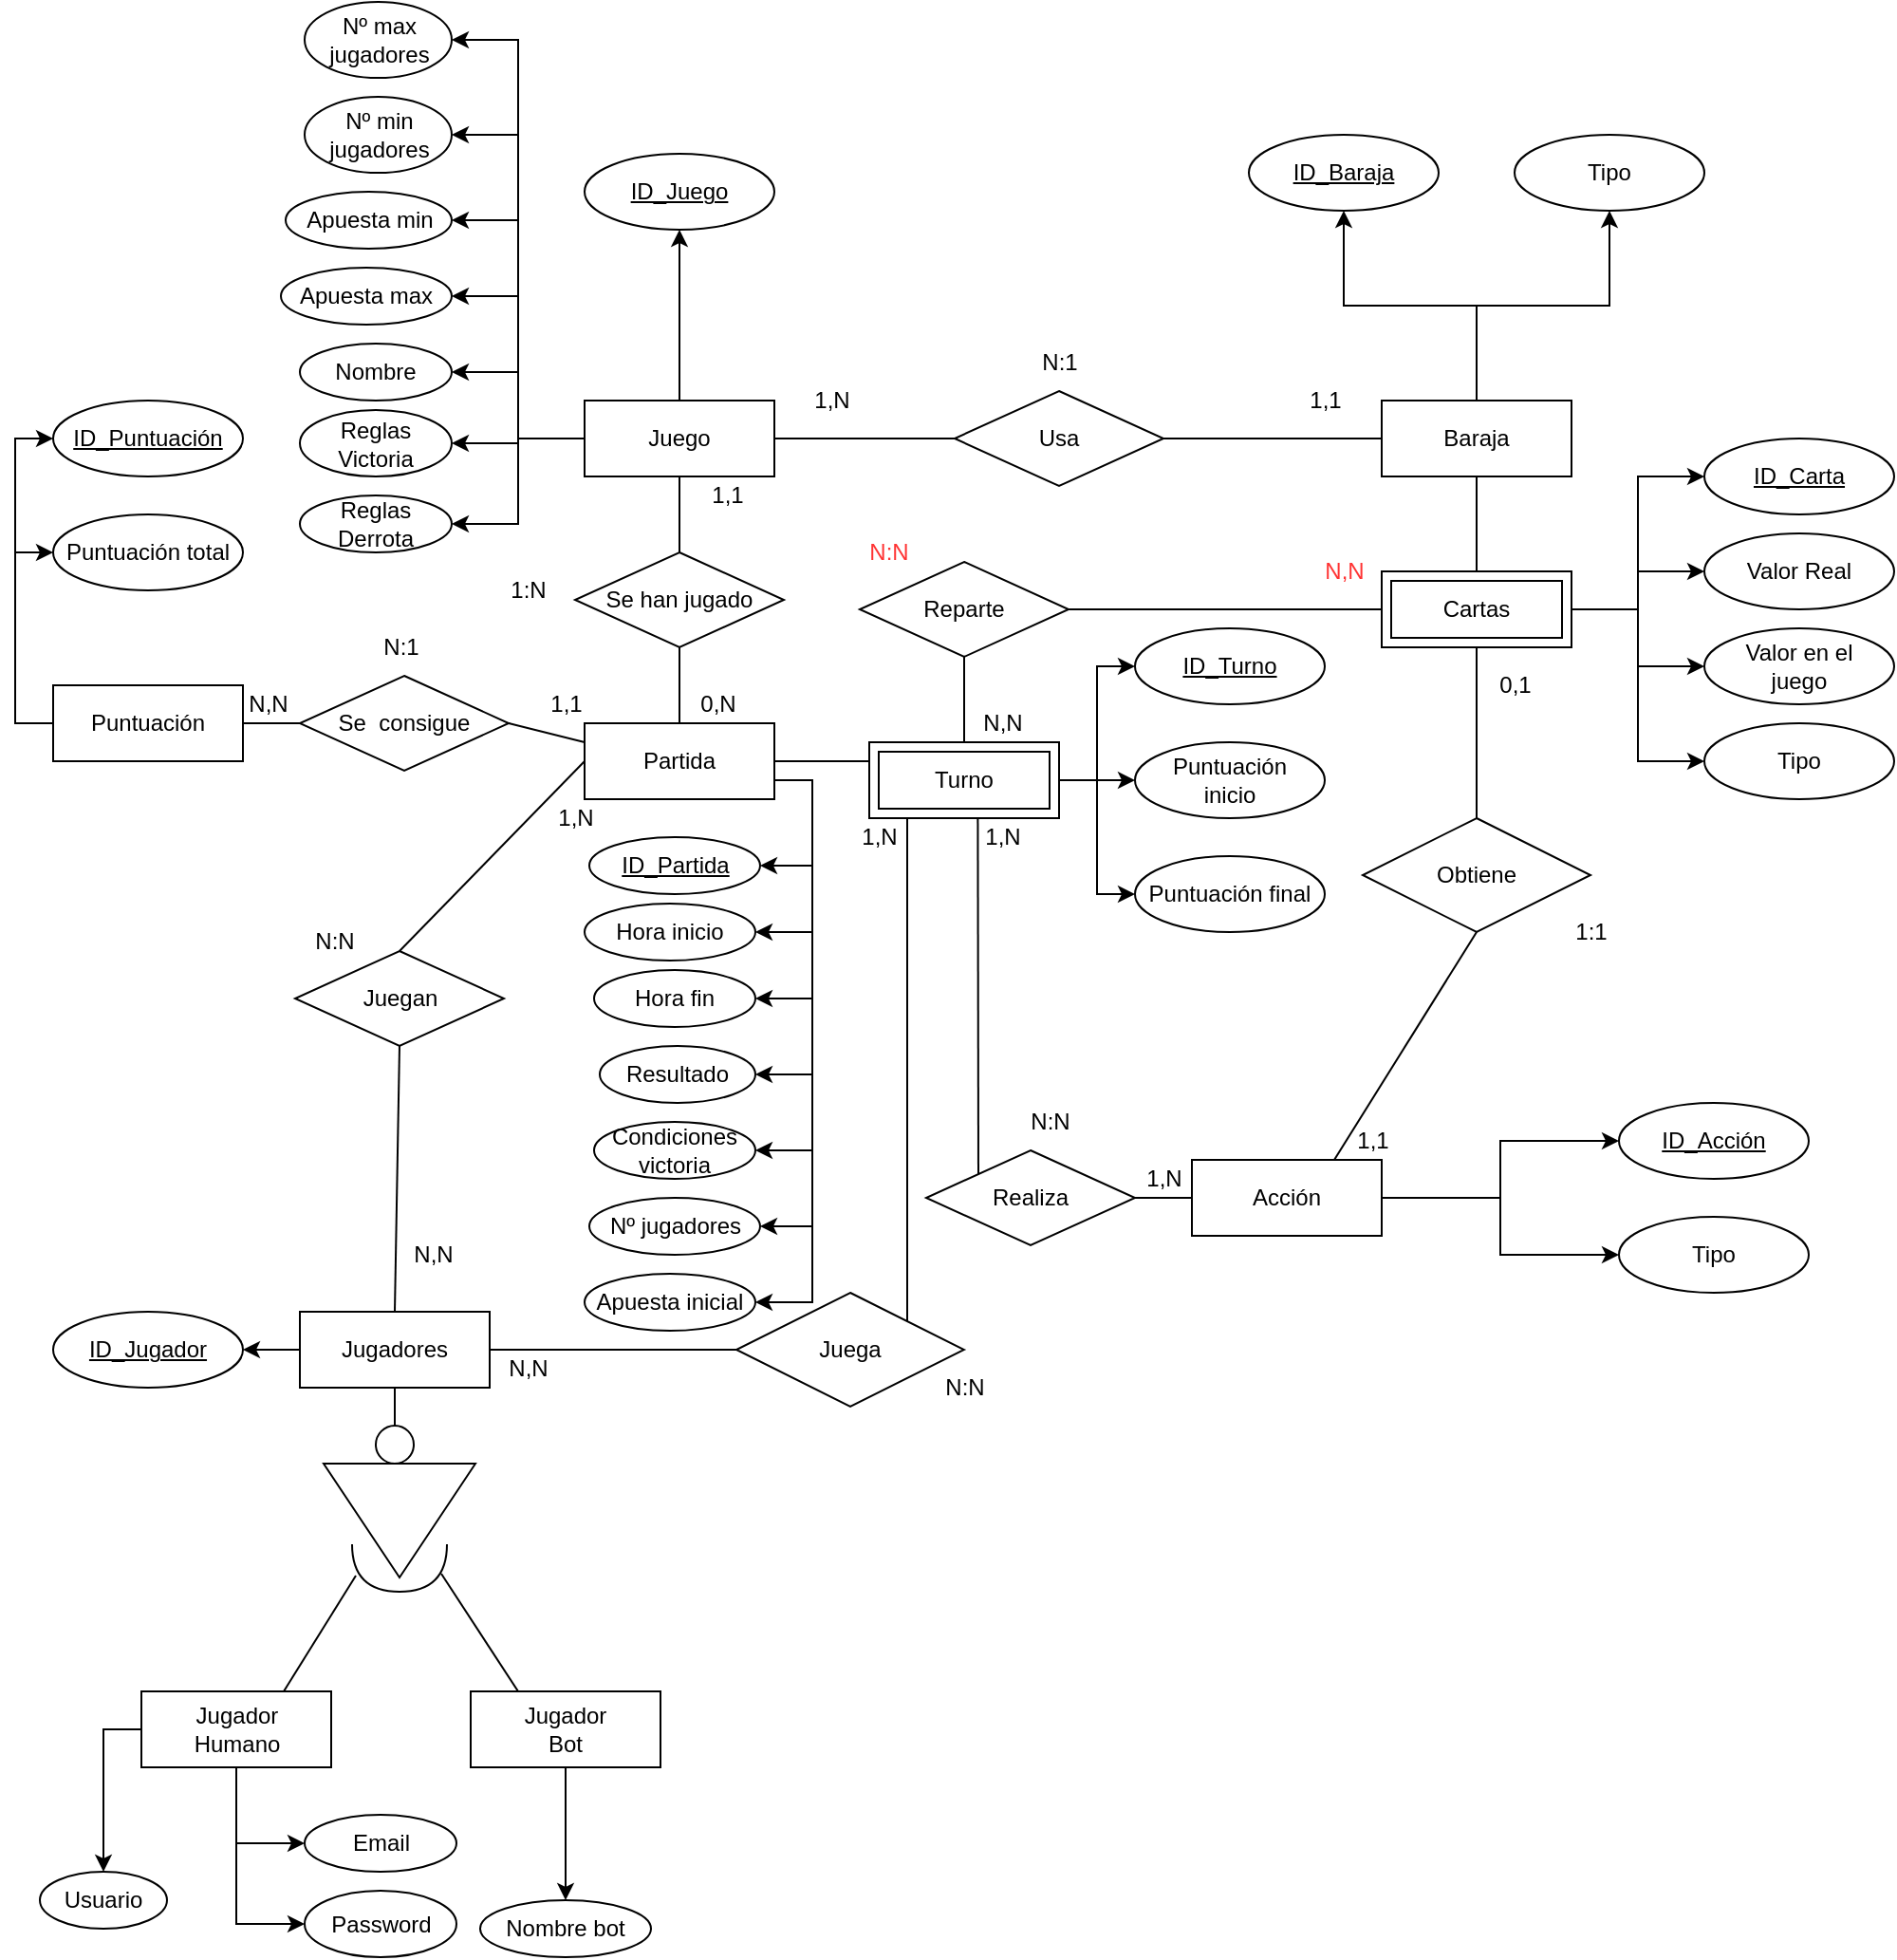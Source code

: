 <mxfile version="13.10.8" type="device"><diagram id="1cY_mWKuVkH1MCfgmkIF" name="Page-1"><mxGraphModel dx="2249" dy="794" grid="1" gridSize="10" guides="1" tooltips="1" connect="1" arrows="1" fold="1" page="1" pageScale="1" pageWidth="827" pageHeight="1169" math="0" shadow="0"><root><mxCell id="0"/><mxCell id="1" parent="0"/><mxCell id="3F8HKT8NNfmzHzhfL1nw-1" style="edgeStyle=orthogonalEdgeStyle;rounded=0;orthogonalLoop=1;jettySize=auto;html=1;exitX=0.5;exitY=0;exitDx=0;exitDy=0;entryX=0.5;entryY=1;entryDx=0;entryDy=0;" edge="1" parent="1" source="3F8HKT8NNfmzHzhfL1nw-9" target="3F8HKT8NNfmzHzhfL1nw-67"><mxGeometry relative="1" as="geometry"/></mxCell><mxCell id="3F8HKT8NNfmzHzhfL1nw-2" style="edgeStyle=orthogonalEdgeStyle;rounded=0;orthogonalLoop=1;jettySize=auto;html=1;exitX=0;exitY=0.5;exitDx=0;exitDy=0;entryX=1;entryY=0.5;entryDx=0;entryDy=0;" edge="1" parent="1" source="3F8HKT8NNfmzHzhfL1nw-9" target="3F8HKT8NNfmzHzhfL1nw-86"><mxGeometry relative="1" as="geometry"/></mxCell><mxCell id="3F8HKT8NNfmzHzhfL1nw-3" style="edgeStyle=orthogonalEdgeStyle;rounded=0;orthogonalLoop=1;jettySize=auto;html=1;exitX=0;exitY=0.5;exitDx=0;exitDy=0;entryX=1;entryY=0.5;entryDx=0;entryDy=0;" edge="1" parent="1" source="3F8HKT8NNfmzHzhfL1nw-9" target="3F8HKT8NNfmzHzhfL1nw-87"><mxGeometry relative="1" as="geometry"/></mxCell><mxCell id="3F8HKT8NNfmzHzhfL1nw-4" style="edgeStyle=orthogonalEdgeStyle;rounded=0;orthogonalLoop=1;jettySize=auto;html=1;exitX=0;exitY=0.5;exitDx=0;exitDy=0;entryX=1;entryY=0.5;entryDx=0;entryDy=0;" edge="1" parent="1" source="3F8HKT8NNfmzHzhfL1nw-9" target="3F8HKT8NNfmzHzhfL1nw-88"><mxGeometry relative="1" as="geometry"/></mxCell><mxCell id="3F8HKT8NNfmzHzhfL1nw-5" style="edgeStyle=orthogonalEdgeStyle;rounded=0;orthogonalLoop=1;jettySize=auto;html=1;exitX=0;exitY=0.5;exitDx=0;exitDy=0;entryX=1;entryY=0.5;entryDx=0;entryDy=0;" edge="1" parent="1" source="3F8HKT8NNfmzHzhfL1nw-9" target="3F8HKT8NNfmzHzhfL1nw-89"><mxGeometry relative="1" as="geometry"/></mxCell><mxCell id="3F8HKT8NNfmzHzhfL1nw-6" style="edgeStyle=orthogonalEdgeStyle;rounded=0;orthogonalLoop=1;jettySize=auto;html=1;exitX=0;exitY=0.5;exitDx=0;exitDy=0;entryX=1;entryY=0.5;entryDx=0;entryDy=0;" edge="1" parent="1" source="3F8HKT8NNfmzHzhfL1nw-9" target="3F8HKT8NNfmzHzhfL1nw-90"><mxGeometry relative="1" as="geometry"/></mxCell><mxCell id="3F8HKT8NNfmzHzhfL1nw-7" style="edgeStyle=orthogonalEdgeStyle;rounded=0;orthogonalLoop=1;jettySize=auto;html=1;exitX=0;exitY=0.5;exitDx=0;exitDy=0;entryX=1;entryY=0.5;entryDx=0;entryDy=0;" edge="1" parent="1" source="3F8HKT8NNfmzHzhfL1nw-9" target="3F8HKT8NNfmzHzhfL1nw-91"><mxGeometry relative="1" as="geometry"/></mxCell><mxCell id="3F8HKT8NNfmzHzhfL1nw-8" style="edgeStyle=orthogonalEdgeStyle;rounded=0;orthogonalLoop=1;jettySize=auto;html=1;exitX=0;exitY=0.5;exitDx=0;exitDy=0;entryX=1;entryY=0.5;entryDx=0;entryDy=0;" edge="1" parent="1" source="3F8HKT8NNfmzHzhfL1nw-9" target="3F8HKT8NNfmzHzhfL1nw-92"><mxGeometry relative="1" as="geometry"/></mxCell><mxCell id="3F8HKT8NNfmzHzhfL1nw-9" value="Juego" style="whiteSpace=wrap;html=1;align=center;" vertex="1" parent="1"><mxGeometry x="257" y="460" width="100" height="40" as="geometry"/></mxCell><mxCell id="3F8HKT8NNfmzHzhfL1nw-10" style="edgeStyle=orthogonalEdgeStyle;rounded=0;orthogonalLoop=1;jettySize=auto;html=1;exitX=1;exitY=0.75;exitDx=0;exitDy=0;entryX=1;entryY=0.5;entryDx=0;entryDy=0;" edge="1" parent="1" source="3F8HKT8NNfmzHzhfL1nw-17" target="3F8HKT8NNfmzHzhfL1nw-98"><mxGeometry relative="1" as="geometry"/></mxCell><mxCell id="3F8HKT8NNfmzHzhfL1nw-11" style="edgeStyle=orthogonalEdgeStyle;rounded=0;orthogonalLoop=1;jettySize=auto;html=1;exitX=1;exitY=0.75;exitDx=0;exitDy=0;entryX=1;entryY=0.5;entryDx=0;entryDy=0;" edge="1" parent="1" source="3F8HKT8NNfmzHzhfL1nw-17" target="3F8HKT8NNfmzHzhfL1nw-99"><mxGeometry relative="1" as="geometry"/></mxCell><mxCell id="3F8HKT8NNfmzHzhfL1nw-12" style="edgeStyle=orthogonalEdgeStyle;rounded=0;orthogonalLoop=1;jettySize=auto;html=1;exitX=1;exitY=0.75;exitDx=0;exitDy=0;entryX=1;entryY=0.5;entryDx=0;entryDy=0;" edge="1" parent="1" source="3F8HKT8NNfmzHzhfL1nw-17" target="3F8HKT8NNfmzHzhfL1nw-100"><mxGeometry relative="1" as="geometry"/></mxCell><mxCell id="3F8HKT8NNfmzHzhfL1nw-13" style="edgeStyle=orthogonalEdgeStyle;rounded=0;orthogonalLoop=1;jettySize=auto;html=1;exitX=1;exitY=0.75;exitDx=0;exitDy=0;entryX=1;entryY=0.5;entryDx=0;entryDy=0;" edge="1" parent="1" source="3F8HKT8NNfmzHzhfL1nw-17" target="3F8HKT8NNfmzHzhfL1nw-97"><mxGeometry relative="1" as="geometry"/></mxCell><mxCell id="3F8HKT8NNfmzHzhfL1nw-14" style="edgeStyle=orthogonalEdgeStyle;rounded=0;orthogonalLoop=1;jettySize=auto;html=1;exitX=1;exitY=0.75;exitDx=0;exitDy=0;entryX=1;entryY=0.5;entryDx=0;entryDy=0;" edge="1" parent="1" source="3F8HKT8NNfmzHzhfL1nw-17" target="3F8HKT8NNfmzHzhfL1nw-102"><mxGeometry relative="1" as="geometry"/></mxCell><mxCell id="3F8HKT8NNfmzHzhfL1nw-15" style="edgeStyle=orthogonalEdgeStyle;rounded=0;orthogonalLoop=1;jettySize=auto;html=1;exitX=1;exitY=0.75;exitDx=0;exitDy=0;entryX=1;entryY=0.5;entryDx=0;entryDy=0;" edge="1" parent="1" source="3F8HKT8NNfmzHzhfL1nw-17" target="3F8HKT8NNfmzHzhfL1nw-101"><mxGeometry relative="1" as="geometry"/></mxCell><mxCell id="3F8HKT8NNfmzHzhfL1nw-16" style="edgeStyle=orthogonalEdgeStyle;rounded=0;orthogonalLoop=1;jettySize=auto;html=1;exitX=1;exitY=0.75;exitDx=0;exitDy=0;entryX=1;entryY=0.5;entryDx=0;entryDy=0;" edge="1" parent="1" source="3F8HKT8NNfmzHzhfL1nw-17" target="3F8HKT8NNfmzHzhfL1nw-124"><mxGeometry relative="1" as="geometry"/></mxCell><mxCell id="3F8HKT8NNfmzHzhfL1nw-17" value="Partida" style="whiteSpace=wrap;html=1;align=center;" vertex="1" parent="1"><mxGeometry x="257" y="630" width="100" height="40" as="geometry"/></mxCell><mxCell id="3F8HKT8NNfmzHzhfL1nw-18" value="Se han jugado" style="shape=rhombus;perimeter=rhombusPerimeter;whiteSpace=wrap;html=1;align=center;" vertex="1" parent="1"><mxGeometry x="252" y="540" width="110" height="50" as="geometry"/></mxCell><mxCell id="3F8HKT8NNfmzHzhfL1nw-19" style="edgeStyle=orthogonalEdgeStyle;rounded=0;orthogonalLoop=1;jettySize=auto;html=1;exitX=0;exitY=0.5;exitDx=0;exitDy=0;entryX=1;entryY=0.5;entryDx=0;entryDy=0;" edge="1" parent="1" source="3F8HKT8NNfmzHzhfL1nw-20" target="3F8HKT8NNfmzHzhfL1nw-72"><mxGeometry relative="1" as="geometry"/></mxCell><mxCell id="3F8HKT8NNfmzHzhfL1nw-20" value="Jugadores" style="whiteSpace=wrap;html=1;align=center;" vertex="1" parent="1"><mxGeometry x="107" y="940" width="100" height="40" as="geometry"/></mxCell><mxCell id="3F8HKT8NNfmzHzhfL1nw-21" value="Juegan" style="shape=rhombus;perimeter=rhombusPerimeter;whiteSpace=wrap;html=1;align=center;" vertex="1" parent="1"><mxGeometry x="104.5" y="750" width="110" height="50" as="geometry"/></mxCell><mxCell id="3F8HKT8NNfmzHzhfL1nw-22" value="" style="triangle;whiteSpace=wrap;html=1;rotation=90;" vertex="1" parent="1"><mxGeometry x="129.5" y="1010" width="60" height="80" as="geometry"/></mxCell><mxCell id="3F8HKT8NNfmzHzhfL1nw-23" value="" style="ellipse;whiteSpace=wrap;html=1;aspect=fixed;" vertex="1" parent="1"><mxGeometry x="147" y="1000" width="20" height="20" as="geometry"/></mxCell><mxCell id="3F8HKT8NNfmzHzhfL1nw-24" value="" style="shape=requiredInterface;html=1;verticalLabelPosition=bottom;rotation=90;" vertex="1" parent="1"><mxGeometry x="147" y="1050" width="25" height="50" as="geometry"/></mxCell><mxCell id="3F8HKT8NNfmzHzhfL1nw-25" value="" style="endArrow=none;html=1;rounded=0;exitX=0.5;exitY=0;exitDx=0;exitDy=0;entryX=0;entryY=0.5;entryDx=0;entryDy=0;" edge="1" parent="1" source="3F8HKT8NNfmzHzhfL1nw-21" target="3F8HKT8NNfmzHzhfL1nw-17"><mxGeometry relative="1" as="geometry"><mxPoint x="87" y="710" as="sourcePoint"/><mxPoint x="247" y="680" as="targetPoint"/></mxGeometry></mxCell><mxCell id="3F8HKT8NNfmzHzhfL1nw-26" value="" style="endArrow=none;html=1;rounded=0;exitX=0.5;exitY=1;exitDx=0;exitDy=0;entryX=0.5;entryY=0;entryDx=0;entryDy=0;" edge="1" parent="1" source="3F8HKT8NNfmzHzhfL1nw-9" target="3F8HKT8NNfmzHzhfL1nw-18"><mxGeometry relative="1" as="geometry"><mxPoint x="157" y="720" as="sourcePoint"/><mxPoint x="317" y="720" as="targetPoint"/></mxGeometry></mxCell><mxCell id="3F8HKT8NNfmzHzhfL1nw-27" value="" style="endArrow=none;html=1;rounded=0;exitX=0.5;exitY=1;exitDx=0;exitDy=0;entryX=0.5;entryY=0;entryDx=0;entryDy=0;" edge="1" parent="1" source="3F8HKT8NNfmzHzhfL1nw-18" target="3F8HKT8NNfmzHzhfL1nw-17"><mxGeometry relative="1" as="geometry"><mxPoint x="267" y="730" as="sourcePoint"/><mxPoint x="427" y="730" as="targetPoint"/></mxGeometry></mxCell><mxCell id="3F8HKT8NNfmzHzhfL1nw-28" value="" style="endArrow=none;html=1;rounded=0;exitX=0.5;exitY=1;exitDx=0;exitDy=0;entryX=0.5;entryY=0;entryDx=0;entryDy=0;" edge="1" parent="1" source="3F8HKT8NNfmzHzhfL1nw-21" target="3F8HKT8NNfmzHzhfL1nw-20"><mxGeometry relative="1" as="geometry"><mxPoint x="87" y="710" as="sourcePoint"/><mxPoint x="247" y="710" as="targetPoint"/></mxGeometry></mxCell><mxCell id="3F8HKT8NNfmzHzhfL1nw-29" value="" style="endArrow=none;html=1;rounded=0;exitX=0.5;exitY=1;exitDx=0;exitDy=0;entryX=0.5;entryY=0;entryDx=0;entryDy=0;" edge="1" parent="1" source="3F8HKT8NNfmzHzhfL1nw-20" target="3F8HKT8NNfmzHzhfL1nw-23"><mxGeometry relative="1" as="geometry"><mxPoint x="317" y="810" as="sourcePoint"/><mxPoint x="477" y="810" as="targetPoint"/></mxGeometry></mxCell><mxCell id="3F8HKT8NNfmzHzhfL1nw-30" value="Usa" style="shape=rhombus;perimeter=rhombusPerimeter;whiteSpace=wrap;html=1;align=center;" vertex="1" parent="1"><mxGeometry x="452" y="455" width="110" height="50" as="geometry"/></mxCell><mxCell id="3F8HKT8NNfmzHzhfL1nw-31" style="edgeStyle=orthogonalEdgeStyle;rounded=0;orthogonalLoop=1;jettySize=auto;html=1;exitX=0.5;exitY=0;exitDx=0;exitDy=0;entryX=0.5;entryY=1;entryDx=0;entryDy=0;" edge="1" parent="1" source="3F8HKT8NNfmzHzhfL1nw-33" target="3F8HKT8NNfmzHzhfL1nw-69"><mxGeometry relative="1" as="geometry"/></mxCell><mxCell id="3F8HKT8NNfmzHzhfL1nw-32" style="edgeStyle=orthogonalEdgeStyle;rounded=0;orthogonalLoop=1;jettySize=auto;html=1;exitX=0.5;exitY=0;exitDx=0;exitDy=0;entryX=0.5;entryY=1;entryDx=0;entryDy=0;" edge="1" parent="1" source="3F8HKT8NNfmzHzhfL1nw-33" target="3F8HKT8NNfmzHzhfL1nw-78"><mxGeometry relative="1" as="geometry"/></mxCell><mxCell id="3F8HKT8NNfmzHzhfL1nw-33" value="Baraja" style="whiteSpace=wrap;html=1;align=center;" vertex="1" parent="1"><mxGeometry x="677" y="460" width="100" height="40" as="geometry"/></mxCell><mxCell id="3F8HKT8NNfmzHzhfL1nw-34" style="edgeStyle=orthogonalEdgeStyle;rounded=0;orthogonalLoop=1;jettySize=auto;html=1;exitX=1;exitY=0.5;exitDx=0;exitDy=0;entryX=0;entryY=0.5;entryDx=0;entryDy=0;" edge="1" parent="1" source="3F8HKT8NNfmzHzhfL1nw-38" target="3F8HKT8NNfmzHzhfL1nw-73"><mxGeometry relative="1" as="geometry"><mxPoint x="797" y="520" as="targetPoint"/></mxGeometry></mxCell><mxCell id="3F8HKT8NNfmzHzhfL1nw-35" style="edgeStyle=orthogonalEdgeStyle;rounded=0;orthogonalLoop=1;jettySize=auto;html=1;exitX=1;exitY=0.5;exitDx=0;exitDy=0;entryX=0;entryY=0.5;entryDx=0;entryDy=0;" edge="1" parent="1" source="3F8HKT8NNfmzHzhfL1nw-38" target="3F8HKT8NNfmzHzhfL1nw-74"><mxGeometry relative="1" as="geometry"/></mxCell><mxCell id="3F8HKT8NNfmzHzhfL1nw-36" style="edgeStyle=orthogonalEdgeStyle;rounded=0;orthogonalLoop=1;jettySize=auto;html=1;exitX=1;exitY=0.5;exitDx=0;exitDy=0;" edge="1" parent="1" source="3F8HKT8NNfmzHzhfL1nw-38" target="3F8HKT8NNfmzHzhfL1nw-75"><mxGeometry relative="1" as="geometry"/></mxCell><mxCell id="3F8HKT8NNfmzHzhfL1nw-37" style="edgeStyle=orthogonalEdgeStyle;rounded=0;orthogonalLoop=1;jettySize=auto;html=1;exitX=1;exitY=0.5;exitDx=0;exitDy=0;entryX=0;entryY=0.5;entryDx=0;entryDy=0;" edge="1" parent="1" source="3F8HKT8NNfmzHzhfL1nw-38" target="3F8HKT8NNfmzHzhfL1nw-76"><mxGeometry relative="1" as="geometry"/></mxCell><mxCell id="3F8HKT8NNfmzHzhfL1nw-38" value="Cartas" style="shape=ext;margin=3;double=1;whiteSpace=wrap;html=1;align=center;" vertex="1" parent="1"><mxGeometry x="677" y="550" width="100" height="40" as="geometry"/></mxCell><mxCell id="3F8HKT8NNfmzHzhfL1nw-39" style="edgeStyle=orthogonalEdgeStyle;rounded=0;orthogonalLoop=1;jettySize=auto;html=1;exitX=1;exitY=0.5;exitDx=0;exitDy=0;entryX=0;entryY=0.5;entryDx=0;entryDy=0;" edge="1" parent="1" source="3F8HKT8NNfmzHzhfL1nw-42" target="3F8HKT8NNfmzHzhfL1nw-71"><mxGeometry relative="1" as="geometry"/></mxCell><mxCell id="3F8HKT8NNfmzHzhfL1nw-40" style="edgeStyle=orthogonalEdgeStyle;rounded=0;orthogonalLoop=1;jettySize=auto;html=1;exitX=1;exitY=0.5;exitDx=0;exitDy=0;entryX=0;entryY=0.5;entryDx=0;entryDy=0;" edge="1" parent="1" source="3F8HKT8NNfmzHzhfL1nw-42" target="3F8HKT8NNfmzHzhfL1nw-79"><mxGeometry relative="1" as="geometry"/></mxCell><mxCell id="3F8HKT8NNfmzHzhfL1nw-41" style="edgeStyle=orthogonalEdgeStyle;rounded=0;orthogonalLoop=1;jettySize=auto;html=1;exitX=1;exitY=0.5;exitDx=0;exitDy=0;entryX=0;entryY=0.5;entryDx=0;entryDy=0;" edge="1" parent="1" source="3F8HKT8NNfmzHzhfL1nw-42" target="3F8HKT8NNfmzHzhfL1nw-131"><mxGeometry relative="1" as="geometry"/></mxCell><mxCell id="3F8HKT8NNfmzHzhfL1nw-42" value="Turno" style="shape=ext;margin=3;double=1;whiteSpace=wrap;html=1;align=center;" vertex="1" parent="1"><mxGeometry x="407" y="640" width="100" height="40" as="geometry"/></mxCell><mxCell id="3F8HKT8NNfmzHzhfL1nw-43" style="edgeStyle=orthogonalEdgeStyle;rounded=0;orthogonalLoop=1;jettySize=auto;html=1;exitX=1;exitY=0.5;exitDx=0;exitDy=0;entryX=0;entryY=0.5;entryDx=0;entryDy=0;" edge="1" parent="1" source="3F8HKT8NNfmzHzhfL1nw-45" target="3F8HKT8NNfmzHzhfL1nw-68"><mxGeometry relative="1" as="geometry"/></mxCell><mxCell id="3F8HKT8NNfmzHzhfL1nw-44" style="edgeStyle=orthogonalEdgeStyle;rounded=0;orthogonalLoop=1;jettySize=auto;html=1;exitX=1;exitY=0.5;exitDx=0;exitDy=0;entryX=0;entryY=0.5;entryDx=0;entryDy=0;" edge="1" parent="1" source="3F8HKT8NNfmzHzhfL1nw-45" target="3F8HKT8NNfmzHzhfL1nw-77"><mxGeometry relative="1" as="geometry"/></mxCell><mxCell id="3F8HKT8NNfmzHzhfL1nw-45" value="Acción" style="whiteSpace=wrap;html=1;align=center;fontFamily=Helvetica;fontSize=12;fontColor=#000000;strokeColor=#000000;fillColor=#ffffff;" vertex="1" parent="1"><mxGeometry x="577" y="860" width="100" height="40" as="geometry"/></mxCell><mxCell id="3F8HKT8NNfmzHzhfL1nw-46" value="Obtiene" style="shape=rhombus;perimeter=rhombusPerimeter;whiteSpace=wrap;html=1;align=center;" vertex="1" parent="1"><mxGeometry x="667" y="680" width="120" height="60" as="geometry"/></mxCell><mxCell id="3F8HKT8NNfmzHzhfL1nw-47" value="" style="endArrow=none;html=1;rounded=0;exitX=1;exitY=0.5;exitDx=0;exitDy=0;entryX=0;entryY=0.25;entryDx=0;entryDy=0;" edge="1" parent="1" source="3F8HKT8NNfmzHzhfL1nw-17" target="3F8HKT8NNfmzHzhfL1nw-42"><mxGeometry relative="1" as="geometry"><mxPoint x="397" y="770" as="sourcePoint"/><mxPoint x="557" y="770" as="targetPoint"/></mxGeometry></mxCell><mxCell id="3F8HKT8NNfmzHzhfL1nw-48" value="" style="endArrow=none;html=1;rounded=0;exitX=1;exitY=0.5;exitDx=0;exitDy=0;entryX=0;entryY=0.5;entryDx=0;entryDy=0;" edge="1" parent="1" source="3F8HKT8NNfmzHzhfL1nw-9" target="3F8HKT8NNfmzHzhfL1nw-30"><mxGeometry relative="1" as="geometry"><mxPoint x="547" y="860" as="sourcePoint"/><mxPoint x="707" y="860" as="targetPoint"/></mxGeometry></mxCell><mxCell id="3F8HKT8NNfmzHzhfL1nw-49" value="" style="endArrow=none;html=1;rounded=0;exitX=1;exitY=0.5;exitDx=0;exitDy=0;entryX=0;entryY=0.5;entryDx=0;entryDy=0;" edge="1" parent="1" source="3F8HKT8NNfmzHzhfL1nw-30" target="3F8HKT8NNfmzHzhfL1nw-33"><mxGeometry relative="1" as="geometry"><mxPoint x="607" y="480" as="sourcePoint"/><mxPoint x="897" y="680" as="targetPoint"/></mxGeometry></mxCell><mxCell id="3F8HKT8NNfmzHzhfL1nw-50" value="" style="endArrow=none;html=1;rounded=0;exitX=0.5;exitY=1;exitDx=0;exitDy=0;entryX=0.5;entryY=0;entryDx=0;entryDy=0;" edge="1" parent="1" source="3F8HKT8NNfmzHzhfL1nw-33" target="3F8HKT8NNfmzHzhfL1nw-38"><mxGeometry relative="1" as="geometry"><mxPoint x="727" y="650" as="sourcePoint"/><mxPoint x="887" y="650" as="targetPoint"/></mxGeometry></mxCell><mxCell id="3F8HKT8NNfmzHzhfL1nw-51" value="" style="endArrow=none;html=1;rounded=0;exitX=0.5;exitY=1;exitDx=0;exitDy=0;entryX=0.5;entryY=0;entryDx=0;entryDy=0;" edge="1" parent="1" source="3F8HKT8NNfmzHzhfL1nw-38" target="3F8HKT8NNfmzHzhfL1nw-46"><mxGeometry relative="1" as="geometry"><mxPoint x="677" y="650" as="sourcePoint"/><mxPoint x="837" y="650" as="targetPoint"/></mxGeometry></mxCell><mxCell id="3F8HKT8NNfmzHzhfL1nw-52" value="" style="endArrow=none;html=1;rounded=0;exitX=0.75;exitY=0;exitDx=0;exitDy=0;entryX=0.5;entryY=1;entryDx=0;entryDy=0;" edge="1" parent="1" source="3F8HKT8NNfmzHzhfL1nw-45" target="3F8HKT8NNfmzHzhfL1nw-46"><mxGeometry relative="1" as="geometry"><mxPoint x="537" y="850" as="sourcePoint"/><mxPoint x="697" y="850" as="targetPoint"/></mxGeometry></mxCell><mxCell id="3F8HKT8NNfmzHzhfL1nw-53" style="edgeStyle=orthogonalEdgeStyle;rounded=0;orthogonalLoop=1;jettySize=auto;html=1;exitX=0.5;exitY=1;exitDx=0;exitDy=0;entryX=0;entryY=0.5;entryDx=0;entryDy=0;" edge="1" parent="1" source="3F8HKT8NNfmzHzhfL1nw-56" target="3F8HKT8NNfmzHzhfL1nw-95"><mxGeometry relative="1" as="geometry"/></mxCell><mxCell id="3F8HKT8NNfmzHzhfL1nw-54" style="edgeStyle=orthogonalEdgeStyle;rounded=0;orthogonalLoop=1;jettySize=auto;html=1;exitX=0.5;exitY=1;exitDx=0;exitDy=0;entryX=0;entryY=0.5;entryDx=0;entryDy=0;" edge="1" parent="1" source="3F8HKT8NNfmzHzhfL1nw-56" target="3F8HKT8NNfmzHzhfL1nw-94"><mxGeometry relative="1" as="geometry"/></mxCell><mxCell id="3F8HKT8NNfmzHzhfL1nw-55" style="edgeStyle=orthogonalEdgeStyle;rounded=0;orthogonalLoop=1;jettySize=auto;html=1;exitX=0;exitY=0.5;exitDx=0;exitDy=0;" edge="1" parent="1" source="3F8HKT8NNfmzHzhfL1nw-56" target="3F8HKT8NNfmzHzhfL1nw-93"><mxGeometry relative="1" as="geometry"/></mxCell><mxCell id="3F8HKT8NNfmzHzhfL1nw-56" value="&lt;div&gt;Jugador&lt;/div&gt;&lt;div&gt;Humano&lt;br&gt;&lt;/div&gt;" style="whiteSpace=wrap;html=1;align=center;" vertex="1" parent="1"><mxGeometry x="23.5" y="1140" width="100" height="40" as="geometry"/></mxCell><mxCell id="3F8HKT8NNfmzHzhfL1nw-57" style="edgeStyle=orthogonalEdgeStyle;rounded=0;orthogonalLoop=1;jettySize=auto;html=1;exitX=0.5;exitY=1;exitDx=0;exitDy=0;entryX=0.5;entryY=0;entryDx=0;entryDy=0;" edge="1" parent="1" source="3F8HKT8NNfmzHzhfL1nw-58" target="3F8HKT8NNfmzHzhfL1nw-96"><mxGeometry relative="1" as="geometry"/></mxCell><mxCell id="3F8HKT8NNfmzHzhfL1nw-58" value="&lt;div&gt;Jugador&lt;/div&gt;&lt;div&gt;Bot&lt;br&gt;&lt;/div&gt;" style="whiteSpace=wrap;html=1;align=center;" vertex="1" parent="1"><mxGeometry x="197" y="1140" width="100" height="40" as="geometry"/></mxCell><mxCell id="3F8HKT8NNfmzHzhfL1nw-59" value="" style="endArrow=none;html=1;rounded=0;exitX=0.75;exitY=0;exitDx=0;exitDy=0;entryX=0.66;entryY=0.96;entryDx=0;entryDy=0;entryPerimeter=0;" edge="1" parent="1" source="3F8HKT8NNfmzHzhfL1nw-56" target="3F8HKT8NNfmzHzhfL1nw-24"><mxGeometry relative="1" as="geometry"><mxPoint x="17" y="910" as="sourcePoint"/><mxPoint x="177" y="910" as="targetPoint"/></mxGeometry></mxCell><mxCell id="3F8HKT8NNfmzHzhfL1nw-60" value="" style="endArrow=none;html=1;rounded=0;entryX=0.25;entryY=0;entryDx=0;entryDy=0;exitX=0.62;exitY=0.06;exitDx=0;exitDy=0;exitPerimeter=0;" edge="1" parent="1" source="3F8HKT8NNfmzHzhfL1nw-24" target="3F8HKT8NNfmzHzhfL1nw-58"><mxGeometry relative="1" as="geometry"><mxPoint x="207" y="900" as="sourcePoint"/><mxPoint x="367" y="900" as="targetPoint"/></mxGeometry></mxCell><mxCell id="3F8HKT8NNfmzHzhfL1nw-61" value="Reparte" style="shape=rhombus;perimeter=rhombusPerimeter;whiteSpace=wrap;html=1;align=center;" vertex="1" parent="1"><mxGeometry x="402" y="545" width="110" height="50" as="geometry"/></mxCell><mxCell id="3F8HKT8NNfmzHzhfL1nw-62" value="" style="endArrow=none;html=1;rounded=0;exitX=0.5;exitY=0;exitDx=0;exitDy=0;entryX=0.5;entryY=1;entryDx=0;entryDy=0;" edge="1" parent="1" source="3F8HKT8NNfmzHzhfL1nw-42" target="3F8HKT8NNfmzHzhfL1nw-61"><mxGeometry relative="1" as="geometry"><mxPoint x="367" y="600" as="sourcePoint"/><mxPoint x="527" y="600" as="targetPoint"/></mxGeometry></mxCell><mxCell id="3F8HKT8NNfmzHzhfL1nw-63" value="" style="endArrow=none;html=1;rounded=0;exitX=1;exitY=0.5;exitDx=0;exitDy=0;entryX=0;entryY=0.5;entryDx=0;entryDy=0;" edge="1" parent="1" source="3F8HKT8NNfmzHzhfL1nw-61" target="3F8HKT8NNfmzHzhfL1nw-38"><mxGeometry relative="1" as="geometry"><mxPoint x="607" y="570" as="sourcePoint"/><mxPoint x="767" y="630" as="targetPoint"/></mxGeometry></mxCell><mxCell id="3F8HKT8NNfmzHzhfL1nw-64" value="" style="endArrow=none;html=1;rounded=0;exitX=1;exitY=0.5;exitDx=0;exitDy=0;entryX=0;entryY=0.5;entryDx=0;entryDy=0;" edge="1" parent="1" source="3F8HKT8NNfmzHzhfL1nw-20" target="3F8HKT8NNfmzHzhfL1nw-65"><mxGeometry relative="1" as="geometry"><mxPoint x="297" y="810" as="sourcePoint"/><mxPoint x="282" y="840" as="targetPoint"/></mxGeometry></mxCell><mxCell id="3F8HKT8NNfmzHzhfL1nw-65" value="Juega" style="shape=rhombus;perimeter=rhombusPerimeter;whiteSpace=wrap;html=1;align=center;" vertex="1" parent="1"><mxGeometry x="337" y="930" width="120" height="60" as="geometry"/></mxCell><mxCell id="3F8HKT8NNfmzHzhfL1nw-66" value="" style="endArrow=none;html=1;rounded=0;exitX=1;exitY=0;exitDx=0;exitDy=0;" edge="1" parent="1" source="3F8HKT8NNfmzHzhfL1nw-65"><mxGeometry relative="1" as="geometry"><mxPoint x="347" y="725" as="sourcePoint"/><mxPoint x="427" y="680" as="targetPoint"/></mxGeometry></mxCell><mxCell id="3F8HKT8NNfmzHzhfL1nw-67" value="ID_Juego" style="ellipse;whiteSpace=wrap;html=1;align=center;fontStyle=4;" vertex="1" parent="1"><mxGeometry x="257" y="330" width="100" height="40" as="geometry"/></mxCell><mxCell id="3F8HKT8NNfmzHzhfL1nw-68" value="ID_Acción" style="ellipse;whiteSpace=wrap;html=1;align=center;fontStyle=4;" vertex="1" parent="1"><mxGeometry x="802" y="830" width="100" height="40" as="geometry"/></mxCell><mxCell id="3F8HKT8NNfmzHzhfL1nw-69" value="ID_Baraja" style="ellipse;whiteSpace=wrap;html=1;align=center;fontStyle=4;" vertex="1" parent="1"><mxGeometry x="607" y="320" width="100" height="40" as="geometry"/></mxCell><mxCell id="3F8HKT8NNfmzHzhfL1nw-70" value="ID_Puntuación" style="ellipse;whiteSpace=wrap;html=1;align=center;fontStyle=4;" vertex="1" parent="1"><mxGeometry x="-23" y="460" width="100" height="40" as="geometry"/></mxCell><mxCell id="3F8HKT8NNfmzHzhfL1nw-71" value="ID_Turno" style="ellipse;whiteSpace=wrap;html=1;align=center;fontStyle=4;" vertex="1" parent="1"><mxGeometry x="547" y="580" width="100" height="40" as="geometry"/></mxCell><mxCell id="3F8HKT8NNfmzHzhfL1nw-72" value="ID_Jugador" style="ellipse;whiteSpace=wrap;html=1;align=center;fontStyle=4;" vertex="1" parent="1"><mxGeometry x="-23" y="940" width="100" height="40" as="geometry"/></mxCell><mxCell id="3F8HKT8NNfmzHzhfL1nw-73" value="ID_Carta" style="ellipse;whiteSpace=wrap;html=1;align=center;fontStyle=4;" vertex="1" parent="1"><mxGeometry x="847" y="480" width="100" height="40" as="geometry"/></mxCell><mxCell id="3F8HKT8NNfmzHzhfL1nw-74" value="Valor Real" style="ellipse;whiteSpace=wrap;html=1;align=center;" vertex="1" parent="1"><mxGeometry x="847" y="530" width="100" height="40" as="geometry"/></mxCell><mxCell id="3F8HKT8NNfmzHzhfL1nw-75" value="&lt;div&gt;Valor en el&lt;/div&gt;&lt;div&gt;juego&lt;br&gt;&lt;/div&gt;" style="ellipse;whiteSpace=wrap;html=1;align=center;" vertex="1" parent="1"><mxGeometry x="847" y="580" width="100" height="40" as="geometry"/></mxCell><mxCell id="3F8HKT8NNfmzHzhfL1nw-76" value="Tipo" style="ellipse;whiteSpace=wrap;html=1;align=center;" vertex="1" parent="1"><mxGeometry x="847" y="630" width="100" height="40" as="geometry"/></mxCell><mxCell id="3F8HKT8NNfmzHzhfL1nw-77" value="Tipo" style="ellipse;whiteSpace=wrap;html=1;align=center;" vertex="1" parent="1"><mxGeometry x="802" y="890" width="100" height="40" as="geometry"/></mxCell><mxCell id="3F8HKT8NNfmzHzhfL1nw-78" value="Tipo" style="ellipse;whiteSpace=wrap;html=1;align=center;" vertex="1" parent="1"><mxGeometry x="747" y="320" width="100" height="40" as="geometry"/></mxCell><mxCell id="3F8HKT8NNfmzHzhfL1nw-79" value="Puntuación&lt;br&gt;inicio" style="ellipse;whiteSpace=wrap;html=1;align=center;" vertex="1" parent="1"><mxGeometry x="547" y="640" width="100" height="40" as="geometry"/></mxCell><mxCell id="3F8HKT8NNfmzHzhfL1nw-80" style="edgeStyle=orthogonalEdgeStyle;rounded=0;orthogonalLoop=1;jettySize=auto;html=1;exitX=0;exitY=0.5;exitDx=0;exitDy=0;entryX=0;entryY=0.5;entryDx=0;entryDy=0;" edge="1" parent="1" source="3F8HKT8NNfmzHzhfL1nw-82" target="3F8HKT8NNfmzHzhfL1nw-70"><mxGeometry relative="1" as="geometry"/></mxCell><mxCell id="3F8HKT8NNfmzHzhfL1nw-81" style="edgeStyle=orthogonalEdgeStyle;rounded=0;orthogonalLoop=1;jettySize=auto;html=1;exitX=0;exitY=0.5;exitDx=0;exitDy=0;entryX=0;entryY=0.5;entryDx=0;entryDy=0;" edge="1" parent="1" source="3F8HKT8NNfmzHzhfL1nw-82" target="3F8HKT8NNfmzHzhfL1nw-132"><mxGeometry relative="1" as="geometry"/></mxCell><mxCell id="3F8HKT8NNfmzHzhfL1nw-82" value="Puntuación" style="whiteSpace=wrap;html=1;align=center;" vertex="1" parent="1"><mxGeometry x="-23" y="610" width="100" height="40" as="geometry"/></mxCell><mxCell id="3F8HKT8NNfmzHzhfL1nw-83" value="Se&amp;nbsp; consigue" style="shape=rhombus;perimeter=rhombusPerimeter;whiteSpace=wrap;html=1;align=center;" vertex="1" parent="1"><mxGeometry x="107" y="605" width="110" height="50" as="geometry"/></mxCell><mxCell id="3F8HKT8NNfmzHzhfL1nw-84" value="" style="endArrow=none;html=1;rounded=0;exitX=1;exitY=0.5;exitDx=0;exitDy=0;entryX=0;entryY=0.5;entryDx=0;entryDy=0;" edge="1" parent="1" source="3F8HKT8NNfmzHzhfL1nw-82" target="3F8HKT8NNfmzHzhfL1nw-83"><mxGeometry relative="1" as="geometry"><mxPoint x="157" y="540" as="sourcePoint"/><mxPoint x="317" y="540" as="targetPoint"/></mxGeometry></mxCell><mxCell id="3F8HKT8NNfmzHzhfL1nw-85" value="" style="endArrow=none;html=1;rounded=0;exitX=1;exitY=0.5;exitDx=0;exitDy=0;entryX=0;entryY=0.25;entryDx=0;entryDy=0;" edge="1" parent="1" source="3F8HKT8NNfmzHzhfL1nw-83" target="3F8HKT8NNfmzHzhfL1nw-17"><mxGeometry relative="1" as="geometry"><mxPoint x="187" y="570" as="sourcePoint"/><mxPoint x="347" y="570" as="targetPoint"/></mxGeometry></mxCell><mxCell id="3F8HKT8NNfmzHzhfL1nw-86" value="Nº max&lt;br&gt;jugadores" style="ellipse;whiteSpace=wrap;html=1;align=center;" vertex="1" parent="1"><mxGeometry x="109.5" y="250" width="77.5" height="40" as="geometry"/></mxCell><mxCell id="3F8HKT8NNfmzHzhfL1nw-87" value="Nº min&lt;br&gt;jugadores" style="ellipse;whiteSpace=wrap;html=1;align=center;" vertex="1" parent="1"><mxGeometry x="109.5" y="300" width="77.5" height="40" as="geometry"/></mxCell><mxCell id="3F8HKT8NNfmzHzhfL1nw-88" value="Apuesta min" style="ellipse;whiteSpace=wrap;html=1;align=center;" vertex="1" parent="1"><mxGeometry x="99.5" y="350" width="87.5" height="30" as="geometry"/></mxCell><mxCell id="3F8HKT8NNfmzHzhfL1nw-89" value="Apuesta max" style="ellipse;whiteSpace=wrap;html=1;align=center;" vertex="1" parent="1"><mxGeometry x="97" y="390" width="90" height="30" as="geometry"/></mxCell><mxCell id="3F8HKT8NNfmzHzhfL1nw-90" value="Nombre" style="ellipse;whiteSpace=wrap;html=1;align=center;" vertex="1" parent="1"><mxGeometry x="107" y="430" width="80" height="30" as="geometry"/></mxCell><mxCell id="3F8HKT8NNfmzHzhfL1nw-91" value="Reglas Victoria" style="ellipse;whiteSpace=wrap;html=1;align=center;" vertex="1" parent="1"><mxGeometry x="107" y="465" width="80" height="35" as="geometry"/></mxCell><mxCell id="3F8HKT8NNfmzHzhfL1nw-92" value="Reglas Derrota" style="ellipse;whiteSpace=wrap;html=1;align=center;" vertex="1" parent="1"><mxGeometry x="107" y="510" width="80" height="30" as="geometry"/></mxCell><mxCell id="3F8HKT8NNfmzHzhfL1nw-93" value="Usuario" style="ellipse;whiteSpace=wrap;html=1;align=center;" vertex="1" parent="1"><mxGeometry x="-30" y="1235" width="67" height="30" as="geometry"/></mxCell><mxCell id="3F8HKT8NNfmzHzhfL1nw-94" value="Password" style="ellipse;whiteSpace=wrap;html=1;align=center;" vertex="1" parent="1"><mxGeometry x="109.5" y="1245" width="80" height="35" as="geometry"/></mxCell><mxCell id="3F8HKT8NNfmzHzhfL1nw-95" value="Email" style="ellipse;whiteSpace=wrap;html=1;align=center;" vertex="1" parent="1"><mxGeometry x="109.5" y="1205" width="80" height="30" as="geometry"/></mxCell><mxCell id="3F8HKT8NNfmzHzhfL1nw-96" value="Nombre bot" style="ellipse;whiteSpace=wrap;html=1;align=center;" vertex="1" parent="1"><mxGeometry x="202" y="1250" width="90" height="30" as="geometry"/></mxCell><mxCell id="3F8HKT8NNfmzHzhfL1nw-97" value="Resultado" style="ellipse;whiteSpace=wrap;html=1;align=center;" vertex="1" parent="1"><mxGeometry x="265" y="800" width="82" height="30" as="geometry"/></mxCell><mxCell id="3F8HKT8NNfmzHzhfL1nw-98" value="ID_Partida" style="ellipse;whiteSpace=wrap;html=1;align=center;fontStyle=4;" vertex="1" parent="1"><mxGeometry x="259.5" y="690" width="90" height="30" as="geometry"/></mxCell><mxCell id="3F8HKT8NNfmzHzhfL1nw-99" value="Hora inicio" style="ellipse;whiteSpace=wrap;html=1;align=center;" vertex="1" parent="1"><mxGeometry x="257" y="725" width="90" height="30" as="geometry"/></mxCell><mxCell id="3F8HKT8NNfmzHzhfL1nw-100" value="Hora fin" style="ellipse;whiteSpace=wrap;html=1;align=center;" vertex="1" parent="1"><mxGeometry x="262" y="760" width="85" height="30" as="geometry"/></mxCell><mxCell id="3F8HKT8NNfmzHzhfL1nw-101" value="Nº jugadores" style="ellipse;whiteSpace=wrap;html=1;align=center;" vertex="1" parent="1"><mxGeometry x="259.5" y="880" width="90" height="30" as="geometry"/></mxCell><mxCell id="3F8HKT8NNfmzHzhfL1nw-102" value="Condiciones&lt;br&gt;victoria" style="ellipse;whiteSpace=wrap;html=1;align=center;" vertex="1" parent="1"><mxGeometry x="262" y="840" width="85" height="30" as="geometry"/></mxCell><mxCell id="3F8HKT8NNfmzHzhfL1nw-103" value="N,N" style="text;html=1;align=center;verticalAlign=middle;resizable=0;points=[];autosize=1;" vertex="1" parent="1"><mxGeometry x="157" y="900" width="40" height="20" as="geometry"/></mxCell><mxCell id="3F8HKT8NNfmzHzhfL1nw-104" value="N:N" style="text;html=1;align=center;verticalAlign=middle;resizable=0;points=[];autosize=1;" vertex="1" parent="1"><mxGeometry x="104.5" y="735" width="40" height="20" as="geometry"/></mxCell><mxCell id="3F8HKT8NNfmzHzhfL1nw-105" value="1,N" style="text;html=1;align=center;verticalAlign=middle;resizable=0;points=[];autosize=1;" vertex="1" parent="1"><mxGeometry x="237" y="670" width="30" height="20" as="geometry"/></mxCell><mxCell id="3F8HKT8NNfmzHzhfL1nw-106" value="N,N" style="text;html=1;align=center;verticalAlign=middle;resizable=0;points=[];autosize=1;" vertex="1" parent="1"><mxGeometry x="207" y="960" width="40" height="20" as="geometry"/></mxCell><mxCell id="3F8HKT8NNfmzHzhfL1nw-107" value="N:N" style="text;html=1;align=center;verticalAlign=middle;resizable=0;points=[];autosize=1;" vertex="1" parent="1"><mxGeometry x="437" y="970" width="40" height="20" as="geometry"/></mxCell><mxCell id="3F8HKT8NNfmzHzhfL1nw-108" value="1,N" style="text;html=1;align=center;verticalAlign=middle;resizable=0;points=[];autosize=1;" vertex="1" parent="1"><mxGeometry x="397" y="680" width="30" height="20" as="geometry"/></mxCell><mxCell id="3F8HKT8NNfmzHzhfL1nw-109" value="0,N" style="text;html=1;align=center;verticalAlign=middle;resizable=0;points=[];autosize=1;" vertex="1" parent="1"><mxGeometry x="312" y="610" width="30" height="20" as="geometry"/></mxCell><mxCell id="3F8HKT8NNfmzHzhfL1nw-110" value="&lt;font color=&quot;#ff3333&quot;&gt;N,N&lt;/font&gt;" style="text;html=1;align=center;verticalAlign=middle;resizable=0;points=[];autosize=1;" vertex="1" parent="1"><mxGeometry x="637" y="540" width="40" height="20" as="geometry"/></mxCell><mxCell id="3F8HKT8NNfmzHzhfL1nw-111" value="N,N" style="text;html=1;align=center;verticalAlign=middle;resizable=0;points=[];autosize=1;" vertex="1" parent="1"><mxGeometry x="457" y="620" width="40" height="20" as="geometry"/></mxCell><mxCell id="3F8HKT8NNfmzHzhfL1nw-112" value="&lt;font color=&quot;#ff3333&quot;&gt;N:N&lt;/font&gt;" style="text;html=1;align=center;verticalAlign=middle;resizable=0;points=[];autosize=1;" vertex="1" parent="1"><mxGeometry x="397" y="530" width="40" height="20" as="geometry"/></mxCell><mxCell id="3F8HKT8NNfmzHzhfL1nw-113" value="0,1" style="text;html=1;align=center;verticalAlign=middle;resizable=0;points=[];autosize=1;" vertex="1" parent="1"><mxGeometry x="732" y="600" width="30" height="20" as="geometry"/></mxCell><mxCell id="3F8HKT8NNfmzHzhfL1nw-114" value="1,1" style="text;html=1;align=center;verticalAlign=middle;resizable=0;points=[];autosize=1;" vertex="1" parent="1"><mxGeometry x="657" y="840" width="30" height="20" as="geometry"/></mxCell><mxCell id="3F8HKT8NNfmzHzhfL1nw-115" value="1:1" style="text;html=1;align=center;verticalAlign=middle;resizable=0;points=[];autosize=1;" vertex="1" parent="1"><mxGeometry x="772" y="730" width="30" height="20" as="geometry"/></mxCell><mxCell id="3F8HKT8NNfmzHzhfL1nw-116" value="1,N" style="text;html=1;align=center;verticalAlign=middle;resizable=0;points=[];autosize=1;" vertex="1" parent="1"><mxGeometry x="372" y="450" width="30" height="20" as="geometry"/></mxCell><mxCell id="3F8HKT8NNfmzHzhfL1nw-117" value="1,1" style="text;html=1;align=center;verticalAlign=middle;resizable=0;points=[];autosize=1;" vertex="1" parent="1"><mxGeometry x="632" y="450" width="30" height="20" as="geometry"/></mxCell><mxCell id="3F8HKT8NNfmzHzhfL1nw-118" value="N:1" style="text;html=1;align=center;verticalAlign=middle;resizable=0;points=[];autosize=1;" vertex="1" parent="1"><mxGeometry x="492" y="430" width="30" height="20" as="geometry"/></mxCell><mxCell id="3F8HKT8NNfmzHzhfL1nw-119" value="N,N" style="text;html=1;align=center;verticalAlign=middle;resizable=0;points=[];autosize=1;" vertex="1" parent="1"><mxGeometry x="69.5" y="610" width="40" height="20" as="geometry"/></mxCell><mxCell id="3F8HKT8NNfmzHzhfL1nw-120" value="1,1" style="text;html=1;align=center;verticalAlign=middle;resizable=0;points=[];autosize=1;" vertex="1" parent="1"><mxGeometry x="232" y="610" width="30" height="20" as="geometry"/></mxCell><mxCell id="3F8HKT8NNfmzHzhfL1nw-121" value="N:1" style="text;html=1;align=center;verticalAlign=middle;resizable=0;points=[];autosize=1;" vertex="1" parent="1"><mxGeometry x="144.5" y="580" width="30" height="20" as="geometry"/></mxCell><mxCell id="3F8HKT8NNfmzHzhfL1nw-122" value="1,1" style="text;html=1;align=center;verticalAlign=middle;resizable=0;points=[];autosize=1;" vertex="1" parent="1"><mxGeometry x="317" y="500" width="30" height="20" as="geometry"/></mxCell><mxCell id="3F8HKT8NNfmzHzhfL1nw-123" value="1:N" style="text;html=1;align=center;verticalAlign=middle;resizable=0;points=[];autosize=1;" vertex="1" parent="1"><mxGeometry x="212" y="550" width="30" height="20" as="geometry"/></mxCell><mxCell id="3F8HKT8NNfmzHzhfL1nw-124" value="Apuesta inicial" style="ellipse;whiteSpace=wrap;html=1;align=center;" vertex="1" parent="1"><mxGeometry x="257" y="920" width="90" height="30" as="geometry"/></mxCell><mxCell id="3F8HKT8NNfmzHzhfL1nw-125" value="" style="endArrow=none;html=1;rounded=0;entryX=0;entryY=0.5;entryDx=0;entryDy=0;exitX=1;exitY=0.5;exitDx=0;exitDy=0;" edge="1" parent="1" source="3F8HKT8NNfmzHzhfL1nw-126" target="3F8HKT8NNfmzHzhfL1nw-45"><mxGeometry relative="1" as="geometry"><mxPoint x="527" y="880" as="sourcePoint"/><mxPoint x="747" y="720" as="targetPoint"/></mxGeometry></mxCell><mxCell id="3F8HKT8NNfmzHzhfL1nw-126" value="Realiza" style="shape=rhombus;perimeter=rhombusPerimeter;whiteSpace=wrap;html=1;align=center;" vertex="1" parent="1"><mxGeometry x="437" y="855" width="110" height="50" as="geometry"/></mxCell><mxCell id="3F8HKT8NNfmzHzhfL1nw-127" value="" style="endArrow=none;html=1;rounded=0;exitX=0;exitY=0;exitDx=0;exitDy=0;entryX=0.572;entryY=1.01;entryDx=0;entryDy=0;entryPerimeter=0;" edge="1" parent="1" source="3F8HKT8NNfmzHzhfL1nw-126" target="3F8HKT8NNfmzHzhfL1nw-42"><mxGeometry relative="1" as="geometry"><mxPoint x="537" y="790" as="sourcePoint"/><mxPoint x="457" y="690" as="targetPoint"/></mxGeometry></mxCell><mxCell id="3F8HKT8NNfmzHzhfL1nw-128" value="1,N" style="text;html=1;align=center;verticalAlign=middle;resizable=0;points=[];autosize=1;" vertex="1" parent="1"><mxGeometry x="547" y="860" width="30" height="20" as="geometry"/></mxCell><mxCell id="3F8HKT8NNfmzHzhfL1nw-129" value="1,N" style="text;html=1;align=center;verticalAlign=middle;resizable=0;points=[];autosize=1;" vertex="1" parent="1"><mxGeometry x="462" y="680" width="30" height="20" as="geometry"/></mxCell><mxCell id="3F8HKT8NNfmzHzhfL1nw-130" value="N:N" style="text;html=1;align=center;verticalAlign=middle;resizable=0;points=[];autosize=1;" vertex="1" parent="1"><mxGeometry x="482" y="830" width="40" height="20" as="geometry"/></mxCell><mxCell id="3F8HKT8NNfmzHzhfL1nw-131" value="Puntuación final" style="ellipse;whiteSpace=wrap;html=1;align=center;" vertex="1" parent="1"><mxGeometry x="547" y="700" width="100" height="40" as="geometry"/></mxCell><mxCell id="3F8HKT8NNfmzHzhfL1nw-132" value="Puntuación total" style="ellipse;whiteSpace=wrap;html=1;align=center;" vertex="1" parent="1"><mxGeometry x="-23" y="520" width="100" height="40" as="geometry"/></mxCell></root></mxGraphModel></diagram></mxfile>